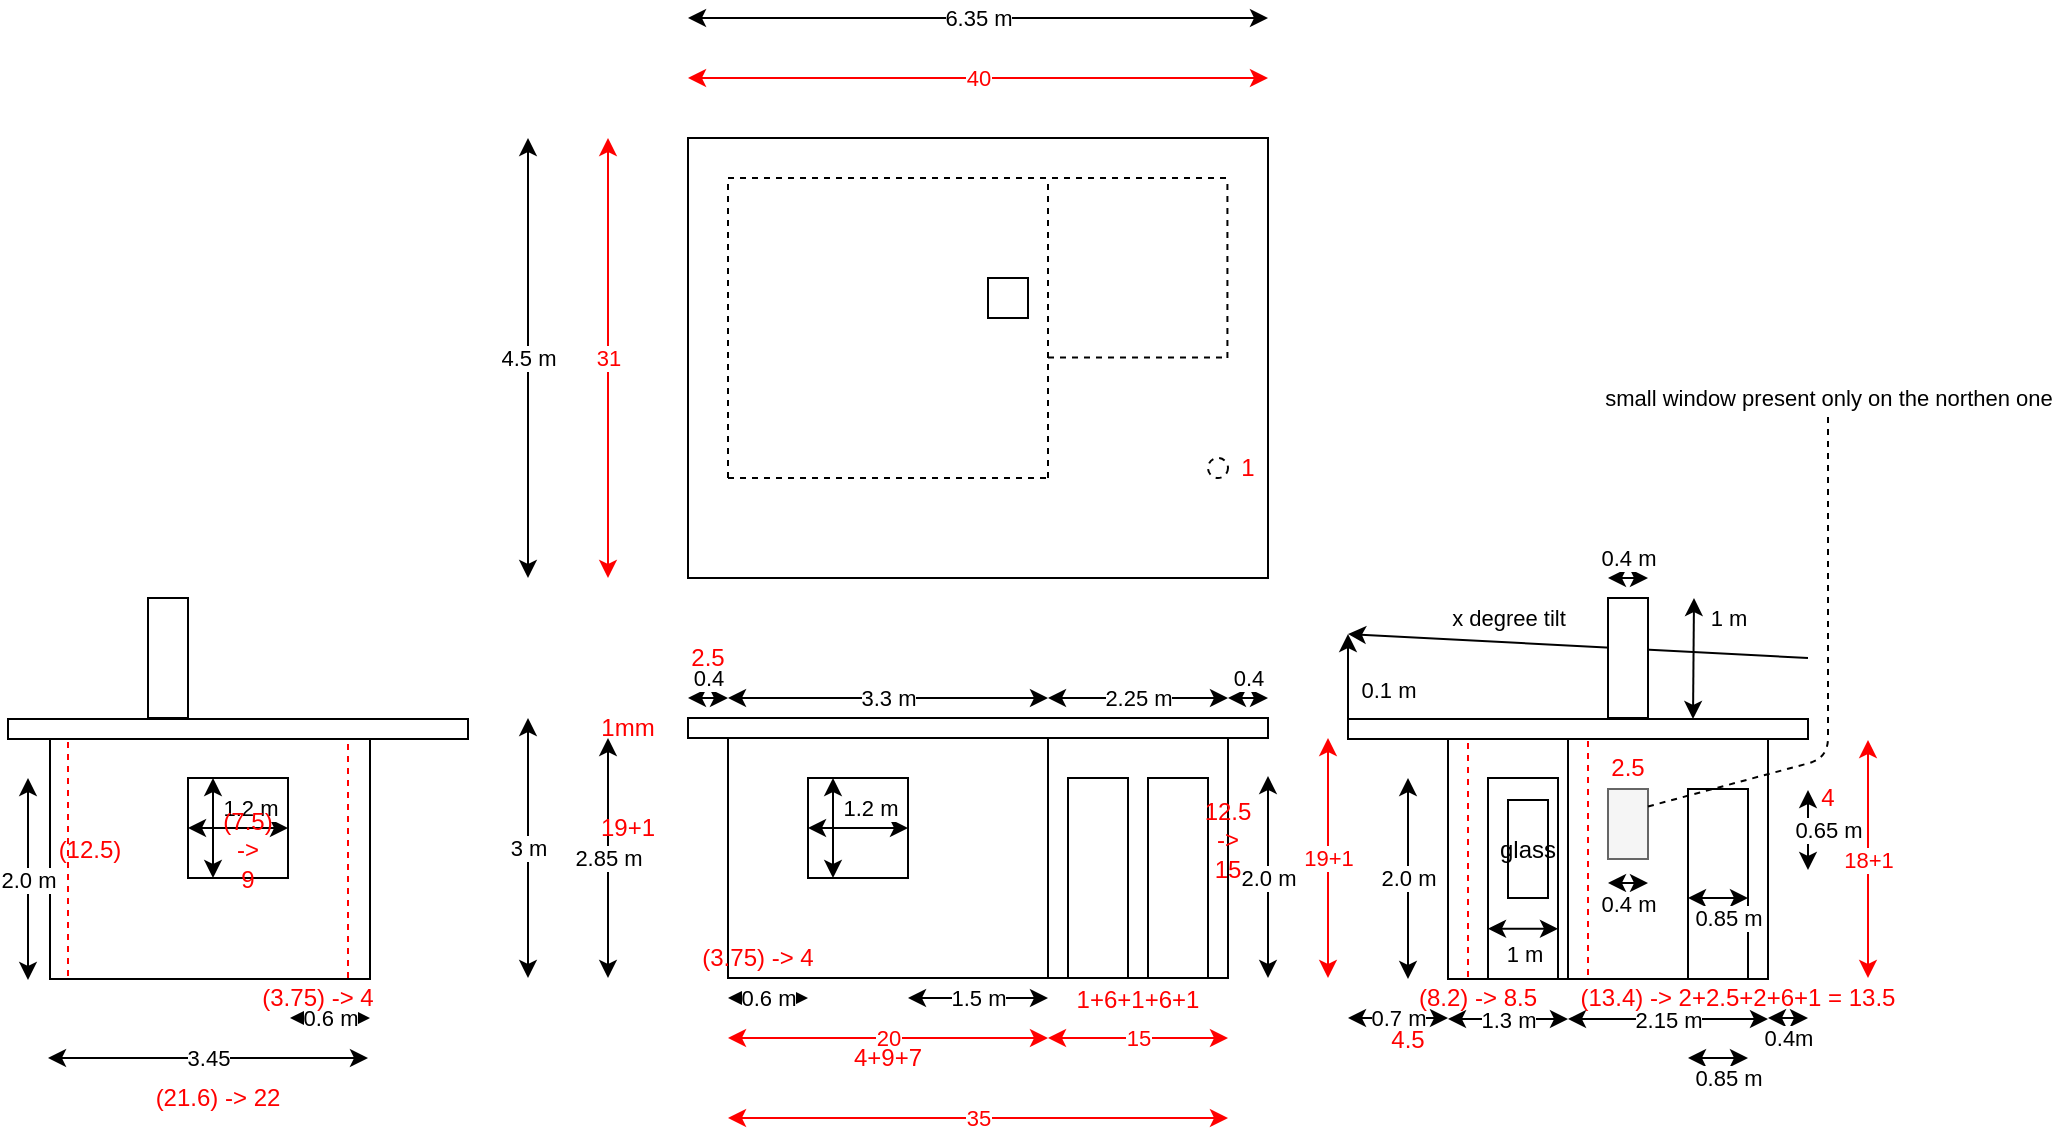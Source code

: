 <mxfile version="12.9.13" type="device"><diagram id="5qcV2clvjlpH2MGg_Y8w" name="Page-1"><mxGraphModel dx="2581" dy="806" grid="1" gridSize="10" guides="1" tooltips="1" connect="1" arrows="1" fold="1" page="1" pageScale="1" pageWidth="1169" pageHeight="827" math="0" shadow="0"><root><mxCell id="0"/><mxCell id="1" parent="0"/><mxCell id="rOEfiXve3o9VpyAeAdKl-55" value="" style="rounded=0;whiteSpace=wrap;html=1;" parent="1" vertex="1"><mxGeometry x="-79" y="520.5" width="160" height="120" as="geometry"/></mxCell><mxCell id="rOEfiXve3o9VpyAeAdKl-1" value="" style="rounded=0;whiteSpace=wrap;html=1;fillColor=#ffffff;" parent="1" vertex="1"><mxGeometry x="240" y="220" width="290" height="220" as="geometry"/></mxCell><mxCell id="rOEfiXve3o9VpyAeAdKl-2" value="6.35 m" style="endArrow=classic;startArrow=classic;html=1;" parent="1" edge="1"><mxGeometry width="50" height="50" relative="1" as="geometry"><mxPoint x="240" y="160" as="sourcePoint"/><mxPoint x="530" y="160" as="targetPoint"/></mxGeometry></mxCell><mxCell id="rOEfiXve3o9VpyAeAdKl-3" value="4.5 m" style="endArrow=classic;startArrow=classic;html=1;" parent="1" edge="1"><mxGeometry width="50" height="50" relative="1" as="geometry"><mxPoint x="160" y="440" as="sourcePoint"/><mxPoint x="160" y="220" as="targetPoint"/></mxGeometry></mxCell><mxCell id="rOEfiXve3o9VpyAeAdKl-4" value="" style="rounded=0;whiteSpace=wrap;html=1;" parent="1" vertex="1"><mxGeometry x="260" y="520" width="160" height="120" as="geometry"/></mxCell><mxCell id="rOEfiXve3o9VpyAeAdKl-5" value="3.3 m" style="endArrow=classic;startArrow=classic;html=1;" parent="1" edge="1"><mxGeometry width="50" height="50" relative="1" as="geometry"><mxPoint x="260" y="500" as="sourcePoint"/><mxPoint x="420" y="500" as="targetPoint"/></mxGeometry></mxCell><mxCell id="rOEfiXve3o9VpyAeAdKl-6" value="" style="rounded=0;whiteSpace=wrap;html=1;" parent="1" vertex="1"><mxGeometry x="240" y="510" width="290" height="10" as="geometry"/></mxCell><mxCell id="rOEfiXve3o9VpyAeAdKl-7" value="" style="rounded=0;whiteSpace=wrap;html=1;" parent="1" vertex="1"><mxGeometry x="420" y="520" width="90" height="120" as="geometry"/></mxCell><mxCell id="rOEfiXve3o9VpyAeAdKl-8" value="2.25 m" style="endArrow=classic;startArrow=classic;html=1;" parent="1" edge="1"><mxGeometry width="50" height="50" relative="1" as="geometry"><mxPoint x="420" y="500" as="sourcePoint"/><mxPoint x="510" y="500" as="targetPoint"/></mxGeometry></mxCell><mxCell id="rOEfiXve3o9VpyAeAdKl-12" value="" style="rounded=0;whiteSpace=wrap;html=1;" parent="1" vertex="1"><mxGeometry x="430" y="540" width="30" height="100" as="geometry"/></mxCell><mxCell id="rOEfiXve3o9VpyAeAdKl-13" value="" style="rounded=0;whiteSpace=wrap;html=1;" parent="1" vertex="1"><mxGeometry x="470" y="540" width="30" height="100" as="geometry"/></mxCell><mxCell id="rOEfiXve3o9VpyAeAdKl-14" value="2.0 m" style="endArrow=classic;startArrow=classic;html=1;" parent="1" edge="1"><mxGeometry width="50" height="50" relative="1" as="geometry"><mxPoint x="600" y="640.5" as="sourcePoint"/><mxPoint x="600" y="540" as="targetPoint"/></mxGeometry></mxCell><mxCell id="rOEfiXve3o9VpyAeAdKl-15" value="0.6 m" style="endArrow=classic;startArrow=classic;html=1;" parent="1" edge="1"><mxGeometry width="50" height="50" relative="1" as="geometry"><mxPoint x="260" y="650" as="sourcePoint"/><mxPoint x="300" y="650" as="targetPoint"/></mxGeometry></mxCell><mxCell id="rOEfiXve3o9VpyAeAdKl-16" value="1.5 m" style="endArrow=classic;startArrow=classic;html=1;" parent="1" edge="1"><mxGeometry width="50" height="50" relative="1" as="geometry"><mxPoint x="350" y="650" as="sourcePoint"/><mxPoint x="420" y="650" as="targetPoint"/></mxGeometry></mxCell><mxCell id="rOEfiXve3o9VpyAeAdKl-20" value="0.4" style="endArrow=classic;startArrow=classic;html=1;" parent="1" edge="1"><mxGeometry y="10" width="50" height="50" relative="1" as="geometry"><mxPoint x="240" y="500" as="sourcePoint"/><mxPoint x="260" y="500" as="targetPoint"/><mxPoint as="offset"/></mxGeometry></mxCell><mxCell id="rOEfiXve3o9VpyAeAdKl-21" value="0.4" style="endArrow=classic;startArrow=classic;html=1;" parent="1" edge="1"><mxGeometry y="10" width="50" height="50" relative="1" as="geometry"><mxPoint x="510" y="500" as="sourcePoint"/><mxPoint x="530" y="500" as="targetPoint"/><mxPoint as="offset"/></mxGeometry></mxCell><mxCell id="rOEfiXve3o9VpyAeAdKl-24" value="2.85 m" style="endArrow=classic;startArrow=classic;html=1;" parent="1" edge="1"><mxGeometry width="50" height="50" relative="1" as="geometry"><mxPoint x="200" y="640" as="sourcePoint"/><mxPoint x="200" y="520" as="targetPoint"/></mxGeometry></mxCell><mxCell id="rOEfiXve3o9VpyAeAdKl-25" value="3 m" style="endArrow=classic;startArrow=classic;html=1;" parent="1" edge="1"><mxGeometry width="50" height="50" relative="1" as="geometry"><mxPoint x="160" y="640" as="sourcePoint"/><mxPoint x="160" y="510" as="targetPoint"/></mxGeometry></mxCell><mxCell id="rOEfiXve3o9VpyAeAdKl-26" value="" style="rounded=0;whiteSpace=wrap;html=1;" parent="1" vertex="1"><mxGeometry x="620" y="520.5" width="60" height="120" as="geometry"/></mxCell><mxCell id="rOEfiXve3o9VpyAeAdKl-27" value="" style="rounded=0;whiteSpace=wrap;html=1;" parent="1" vertex="1"><mxGeometry x="680" y="520.5" width="100" height="120" as="geometry"/></mxCell><mxCell id="rOEfiXve3o9VpyAeAdKl-28" value="" style="rounded=0;whiteSpace=wrap;html=1;" parent="1" vertex="1"><mxGeometry x="740" y="545.5" width="30" height="95" as="geometry"/></mxCell><mxCell id="rOEfiXve3o9VpyAeAdKl-29" value="" style="rounded=0;whiteSpace=wrap;html=1;fillColor=#f5f5f5;strokeColor=#666666;fontColor=#333333;" parent="1" vertex="1"><mxGeometry x="700" y="545.5" width="20" height="35" as="geometry"/></mxCell><mxCell id="rOEfiXve3o9VpyAeAdKl-30" value="" style="rounded=0;whiteSpace=wrap;html=1;" parent="1" vertex="1"><mxGeometry x="570" y="510.5" width="230" height="10" as="geometry"/></mxCell><mxCell id="rOEfiXve3o9VpyAeAdKl-31" value="1.3 m" style="endArrow=classic;startArrow=classic;html=1;" parent="1" edge="1"><mxGeometry width="50" height="50" relative="1" as="geometry"><mxPoint x="620" y="660.5" as="sourcePoint"/><mxPoint x="680" y="660.5" as="targetPoint"/></mxGeometry></mxCell><mxCell id="rOEfiXve3o9VpyAeAdKl-32" value="2.15 m" style="endArrow=classic;startArrow=classic;html=1;" parent="1" edge="1"><mxGeometry width="50" height="50" relative="1" as="geometry"><mxPoint x="680" y="660.5" as="sourcePoint"/><mxPoint x="780" y="660.5" as="targetPoint"/></mxGeometry></mxCell><mxCell id="rOEfiXve3o9VpyAeAdKl-33" value="" style="rounded=0;whiteSpace=wrap;html=1;" parent="1" vertex="1"><mxGeometry x="640" y="540" width="35" height="100.5" as="geometry"/></mxCell><mxCell id="rOEfiXve3o9VpyAeAdKl-35" value="x degree tilt" style="endArrow=classic;html=1;" parent="1" edge="1"><mxGeometry x="0.31" y="-12" width="50" height="50" relative="1" as="geometry"><mxPoint x="800" y="480" as="sourcePoint"/><mxPoint x="570" y="468" as="targetPoint"/><mxPoint as="offset"/></mxGeometry></mxCell><mxCell id="rOEfiXve3o9VpyAeAdKl-36" value="0.1 m" style="endArrow=classic;html=1;exitX=0;exitY=0;exitDx=0;exitDy=0;" parent="1" source="rOEfiXve3o9VpyAeAdKl-30" edge="1"><mxGeometry x="-0.275" y="-20" width="50" height="50" relative="1" as="geometry"><mxPoint x="810" y="558" as="sourcePoint"/><mxPoint x="570" y="468" as="targetPoint"/><mxPoint y="1" as="offset"/></mxGeometry></mxCell><mxCell id="rOEfiXve3o9VpyAeAdKl-37" value="0.4 m" style="endArrow=classic;startArrow=classic;html=1;" parent="1" edge="1"><mxGeometry y="-10" width="50" height="50" relative="1" as="geometry"><mxPoint x="700" y="592.5" as="sourcePoint"/><mxPoint x="720" y="592.5" as="targetPoint"/><mxPoint as="offset"/></mxGeometry></mxCell><mxCell id="rOEfiXve3o9VpyAeAdKl-38" value="0.65 m" style="endArrow=classic;startArrow=classic;html=1;" parent="1" edge="1"><mxGeometry y="-10" width="50" height="50" relative="1" as="geometry"><mxPoint x="800" y="586" as="sourcePoint"/><mxPoint x="800" y="546" as="targetPoint"/><mxPoint as="offset"/></mxGeometry></mxCell><mxCell id="rOEfiXve3o9VpyAeAdKl-39" value="0.7 m" style="endArrow=classic;startArrow=classic;html=1;" parent="1" edge="1"><mxGeometry width="50" height="50" relative="1" as="geometry"><mxPoint x="570" y="660" as="sourcePoint"/><mxPoint x="620" y="660" as="targetPoint"/></mxGeometry></mxCell><mxCell id="rOEfiXve3o9VpyAeAdKl-40" value="0.4m" style="endArrow=classic;startArrow=classic;html=1;" parent="1" edge="1"><mxGeometry y="-10" width="50" height="50" relative="1" as="geometry"><mxPoint x="780" y="660" as="sourcePoint"/><mxPoint x="800" y="660" as="targetPoint"/><mxPoint as="offset"/></mxGeometry></mxCell><mxCell id="rOEfiXve3o9VpyAeAdKl-41" value="" style="rounded=0;whiteSpace=wrap;html=1;" parent="1" vertex="1"><mxGeometry x="390" y="290" width="20" height="20" as="geometry"/></mxCell><mxCell id="rOEfiXve3o9VpyAeAdKl-47" value="" style="rounded=0;whiteSpace=wrap;html=1;" parent="1" vertex="1"><mxGeometry x="700" y="450" width="20" height="60" as="geometry"/></mxCell><mxCell id="rOEfiXve3o9VpyAeAdKl-48" value="1 m" style="endArrow=classic;startArrow=classic;html=1;exitX=0.75;exitY=0;exitDx=0;exitDy=0;" parent="1" source="rOEfiXve3o9VpyAeAdKl-30" edge="1"><mxGeometry x="0.674" y="-17" width="50" height="50" relative="1" as="geometry"><mxPoint x="750" y="410" as="sourcePoint"/><mxPoint x="743" y="450" as="targetPoint"/><mxPoint as="offset"/></mxGeometry></mxCell><mxCell id="rOEfiXve3o9VpyAeAdKl-49" value="0.4 m" style="endArrow=classic;startArrow=classic;html=1;" parent="1" edge="1"><mxGeometry y="10" width="50" height="50" relative="1" as="geometry"><mxPoint x="700" y="440" as="sourcePoint"/><mxPoint x="720" y="440" as="targetPoint"/><mxPoint as="offset"/></mxGeometry></mxCell><mxCell id="rOEfiXve3o9VpyAeAdKl-50" value="0.85 m" style="endArrow=classic;startArrow=classic;html=1;" parent="1" edge="1"><mxGeometry x="0.333" y="-10" width="50" height="50" relative="1" as="geometry"><mxPoint x="740" y="680" as="sourcePoint"/><mxPoint x="770" y="680" as="targetPoint"/><mxPoint as="offset"/></mxGeometry></mxCell><mxCell id="rOEfiXve3o9VpyAeAdKl-51" value="0.85 m" style="endArrow=classic;startArrow=classic;html=1;" parent="1" edge="1"><mxGeometry x="0.333" y="-10" width="50" height="50" relative="1" as="geometry"><mxPoint x="740.0" y="600" as="sourcePoint"/><mxPoint x="770.0" y="600" as="targetPoint"/><mxPoint as="offset"/></mxGeometry></mxCell><mxCell id="rOEfiXve3o9VpyAeAdKl-52" value="1 m" style="endArrow=classic;startArrow=classic;html=1;entryX=1;entryY=0.75;entryDx=0;entryDy=0;exitX=0;exitY=0.75;exitDx=0;exitDy=0;" parent="1" source="rOEfiXve3o9VpyAeAdKl-33" target="rOEfiXve3o9VpyAeAdKl-33" edge="1"><mxGeometry y="-13" width="50" height="50" relative="1" as="geometry"><mxPoint x="750.0" y="610" as="sourcePoint"/><mxPoint x="780.0" y="610" as="targetPoint"/><mxPoint as="offset"/></mxGeometry></mxCell><mxCell id="rOEfiXve3o9VpyAeAdKl-53" value="2.0 m" style="endArrow=classic;startArrow=classic;html=1;" parent="1" edge="1"><mxGeometry width="50" height="50" relative="1" as="geometry"><mxPoint x="-90" y="641" as="sourcePoint"/><mxPoint x="-90" y="540" as="targetPoint"/></mxGeometry></mxCell><mxCell id="rOEfiXve3o9VpyAeAdKl-58" value="" style="rounded=0;whiteSpace=wrap;html=1;" parent="1" vertex="1"><mxGeometry x="-100" y="510.5" width="230" height="10" as="geometry"/></mxCell><mxCell id="rOEfiXve3o9VpyAeAdKl-68" value="" style="rounded=0;whiteSpace=wrap;html=1;" parent="1" vertex="1"><mxGeometry x="-30" y="450" width="20" height="60" as="geometry"/></mxCell><mxCell id="rOEfiXve3o9VpyAeAdKl-75" value="" style="rounded=0;whiteSpace=wrap;html=1;" parent="1" vertex="1"><mxGeometry x="300" y="540" width="50" height="50" as="geometry"/></mxCell><mxCell id="rOEfiXve3o9VpyAeAdKl-76" value="" style="endArrow=classic;startArrow=classic;html=1;entryX=1;entryY=0.5;entryDx=0;entryDy=0;exitX=0;exitY=0.5;exitDx=0;exitDy=0;" parent="1" source="rOEfiXve3o9VpyAeAdKl-75" target="rOEfiXve3o9VpyAeAdKl-75" edge="1"><mxGeometry width="50" height="50" relative="1" as="geometry"><mxPoint x="300" y="605" as="sourcePoint"/><mxPoint x="350" y="555" as="targetPoint"/></mxGeometry></mxCell><mxCell id="rOEfiXve3o9VpyAeAdKl-77" value="1.2 m" style="endArrow=classic;startArrow=classic;html=1;entryX=0.25;entryY=0;entryDx=0;entryDy=0;exitX=0.25;exitY=1;exitDx=0;exitDy=0;" parent="1" source="rOEfiXve3o9VpyAeAdKl-75" target="rOEfiXve3o9VpyAeAdKl-75" edge="1"><mxGeometry x="0.429" y="-17" width="50" height="50" relative="1" as="geometry"><mxPoint x="310" y="615" as="sourcePoint"/><mxPoint x="360" y="565" as="targetPoint"/><mxPoint x="1" as="offset"/></mxGeometry></mxCell><mxCell id="rOEfiXve3o9VpyAeAdKl-78" value="" style="rounded=0;whiteSpace=wrap;html=1;" parent="1" vertex="1"><mxGeometry x="-10" y="540" width="50" height="50" as="geometry"/></mxCell><mxCell id="rOEfiXve3o9VpyAeAdKl-79" value="" style="endArrow=classic;startArrow=classic;html=1;entryX=1;entryY=0.5;entryDx=0;entryDy=0;exitX=0;exitY=0.5;exitDx=0;exitDy=0;" parent="1" source="rOEfiXve3o9VpyAeAdKl-78" target="rOEfiXve3o9VpyAeAdKl-78" edge="1"><mxGeometry width="50" height="50" relative="1" as="geometry"><mxPoint x="-10" y="605" as="sourcePoint"/><mxPoint x="40" y="555" as="targetPoint"/></mxGeometry></mxCell><mxCell id="rOEfiXve3o9VpyAeAdKl-80" value="1.2 m" style="endArrow=classic;startArrow=classic;html=1;entryX=0.25;entryY=0;entryDx=0;entryDy=0;exitX=0.25;exitY=1;exitDx=0;exitDy=0;" parent="1" source="rOEfiXve3o9VpyAeAdKl-78" target="rOEfiXve3o9VpyAeAdKl-78" edge="1"><mxGeometry x="0.429" y="-17" width="50" height="50" relative="1" as="geometry"><mxPoint y="615" as="sourcePoint"/><mxPoint x="50" y="565" as="targetPoint"/><mxPoint x="1" as="offset"/></mxGeometry></mxCell><mxCell id="rOEfiXve3o9VpyAeAdKl-81" value="0.6 m" style="endArrow=classic;startArrow=classic;html=1;" parent="1" edge="1"><mxGeometry width="50" height="50" relative="1" as="geometry"><mxPoint x="41" y="660" as="sourcePoint"/><mxPoint x="81" y="660" as="targetPoint"/></mxGeometry></mxCell><mxCell id="rOEfiXve3o9VpyAeAdKl-83" value="small window present only on the northen one" style="endArrow=none;dashed=1;html=1;exitX=1;exitY=0.25;exitDx=0;exitDy=0;" parent="1" source="rOEfiXve3o9VpyAeAdKl-29" edge="1"><mxGeometry x="1" width="50" height="50" relative="1" as="geometry"><mxPoint x="710" y="590" as="sourcePoint"/><mxPoint x="810" y="350" as="targetPoint"/><Array as="points"><mxPoint x="810" y="530"/></Array><mxPoint as="offset"/></mxGeometry></mxCell><mxCell id="rOEfiXve3o9VpyAeAdKl-85" style="edgeStyle=orthogonalEdgeStyle;rounded=0;orthogonalLoop=1;jettySize=auto;html=1;exitX=0.5;exitY=1;exitDx=0;exitDy=0;" parent="1" edge="1"><mxGeometry relative="1" as="geometry"><mxPoint x="660" y="600" as="sourcePoint"/><mxPoint x="660" y="600" as="targetPoint"/></mxGeometry></mxCell><mxCell id="rOEfiXve3o9VpyAeAdKl-86" value="glass" style="rounded=0;whiteSpace=wrap;html=1;" parent="1" vertex="1"><mxGeometry x="650" y="551" width="20" height="49" as="geometry"/></mxCell><mxCell id="rOEfiXve3o9VpyAeAdKl-87" value="&lt;font color=&quot;#ff0000&quot;&gt;(7.5)&lt;br&gt;-&amp;gt;&lt;br&gt;9&lt;br&gt;&lt;/font&gt;" style="text;html=1;strokeColor=none;fillColor=none;align=center;verticalAlign=middle;whiteSpace=wrap;rounded=0;" parent="1" vertex="1"><mxGeometry y="565.5" width="40" height="20" as="geometry"/></mxCell><mxCell id="rOEfiXve3o9VpyAeAdKl-88" value="19+1" style="text;html=1;strokeColor=none;fillColor=none;align=center;verticalAlign=middle;whiteSpace=wrap;rounded=0;fontColor=#FF0000;" parent="1" vertex="1"><mxGeometry x="190" y="555" width="40" height="20" as="geometry"/></mxCell><mxCell id="rOEfiXve3o9VpyAeAdKl-89" value="1mm" style="text;html=1;strokeColor=none;fillColor=none;align=center;verticalAlign=middle;whiteSpace=wrap;rounded=0;fontColor=#FF0000;" parent="1" vertex="1"><mxGeometry x="190" y="505" width="40" height="20" as="geometry"/></mxCell><mxCell id="rOEfiXve3o9VpyAeAdKl-90" value="19+1" style="endArrow=classic;startArrow=classic;html=1;fontColor=#FF0000;strokeColor=#FF0000;" parent="1" edge="1"><mxGeometry width="50" height="50" relative="1" as="geometry"><mxPoint x="560" y="640" as="sourcePoint"/><mxPoint x="560" y="520" as="targetPoint"/></mxGeometry></mxCell><mxCell id="rOEfiXve3o9VpyAeAdKl-91" value="18+1" style="endArrow=classic;startArrow=classic;html=1;fontColor=#FF0000;strokeColor=#FF0000;" parent="1" edge="1"><mxGeometry width="50" height="50" relative="1" as="geometry"><mxPoint x="830" y="640" as="sourcePoint"/><mxPoint x="830" y="521" as="targetPoint"/></mxGeometry></mxCell><mxCell id="rOEfiXve3o9VpyAeAdKl-92" value="2.5" style="text;html=1;strokeColor=none;fillColor=none;align=center;verticalAlign=middle;whiteSpace=wrap;rounded=0;fontColor=#FF0000;" parent="1" vertex="1"><mxGeometry x="690" y="525" width="40" height="20" as="geometry"/></mxCell><mxCell id="rOEfiXve3o9VpyAeAdKl-93" value="4" style="text;html=1;strokeColor=none;fillColor=none;align=center;verticalAlign=middle;whiteSpace=wrap;rounded=0;fontColor=#FF0000;" parent="1" vertex="1"><mxGeometry x="790" y="540" width="40" height="20" as="geometry"/></mxCell><mxCell id="rOEfiXve3o9VpyAeAdKl-94" value="(12.5)" style="text;html=1;strokeColor=none;fillColor=none;align=center;verticalAlign=middle;whiteSpace=wrap;rounded=0;fontColor=#FF0000;" parent="1" vertex="1"><mxGeometry x="-79" y="565.5" width="40" height="20" as="geometry"/></mxCell><mxCell id="rOEfiXve3o9VpyAeAdKl-95" value="3.45" style="endArrow=classic;startArrow=classic;html=1;strokeColor=#000000;fontColor=#000000;" parent="1" edge="1"><mxGeometry width="50" height="50" relative="1" as="geometry"><mxPoint x="-80" y="680" as="sourcePoint"/><mxPoint x="80" y="680" as="targetPoint"/></mxGeometry></mxCell><mxCell id="rOEfiXve3o9VpyAeAdKl-96" value="&lt;font color=&quot;#ff0000&quot;&gt;(21.6) -&amp;gt; 22&lt;/font&gt;" style="text;html=1;strokeColor=none;fillColor=none;align=center;verticalAlign=middle;whiteSpace=wrap;rounded=0;fontColor=#000000;" parent="1" vertex="1"><mxGeometry x="-30" y="690" width="70" height="20" as="geometry"/></mxCell><mxCell id="rOEfiXve3o9VpyAeAdKl-97" value="&lt;font color=&quot;#ff0000&quot;&gt;(8.2) -&amp;gt; 8.5&lt;/font&gt;" style="text;html=1;strokeColor=none;fillColor=none;align=center;verticalAlign=middle;whiteSpace=wrap;rounded=0;fontColor=#000000;" parent="1" vertex="1"><mxGeometry x="600" y="640" width="70" height="20" as="geometry"/></mxCell><mxCell id="rOEfiXve3o9VpyAeAdKl-98" value="&lt;font color=&quot;#ff0000&quot;&gt;(13.4) -&amp;gt; 2+2.5+2+6+1 = 13.5&lt;/font&gt;" style="text;html=1;strokeColor=none;fillColor=none;align=center;verticalAlign=middle;whiteSpace=wrap;rounded=0;fontColor=#000000;" parent="1" vertex="1"><mxGeometry x="675" y="640" width="180" height="20" as="geometry"/></mxCell><mxCell id="rOEfiXve3o9VpyAeAdKl-99" value="15" style="endArrow=classic;startArrow=classic;html=1;strokeColor=#FF0000;fontColor=#FF0000;" parent="1" edge="1"><mxGeometry width="50" height="50" relative="1" as="geometry"><mxPoint x="420" y="670" as="sourcePoint"/><mxPoint x="510" y="670" as="targetPoint"/></mxGeometry></mxCell><mxCell id="rOEfiXve3o9VpyAeAdKl-101" value="(3.75) -&amp;gt; 4" style="text;html=1;strokeColor=none;fillColor=none;align=center;verticalAlign=middle;whiteSpace=wrap;rounded=0;fontColor=#FF0000;" parent="1" vertex="1"><mxGeometry x="20" y="640" width="70" height="20" as="geometry"/></mxCell><mxCell id="rOEfiXve3o9VpyAeAdKl-102" value="2.0 m" style="endArrow=classic;startArrow=classic;html=1;" parent="1" edge="1"><mxGeometry width="50" height="50" relative="1" as="geometry"><mxPoint x="530" y="640" as="sourcePoint"/><mxPoint x="530" y="539" as="targetPoint"/></mxGeometry></mxCell><mxCell id="rOEfiXve3o9VpyAeAdKl-103" value="12.5&lt;br&gt;-&amp;gt;&lt;br&gt;15" style="text;html=1;strokeColor=none;fillColor=none;align=center;verticalAlign=middle;whiteSpace=wrap;rounded=0;fontColor=#FF0000;" parent="1" vertex="1"><mxGeometry x="490" y="560.5" width="40" height="20" as="geometry"/></mxCell><mxCell id="rOEfiXve3o9VpyAeAdKl-107" value="" style="endArrow=none;html=1;strokeColor=#000000;fontColor=#FF0000;dashed=1;" parent="1" edge="1"><mxGeometry width="50" height="50" relative="1" as="geometry"><mxPoint x="420" y="390" as="sourcePoint"/><mxPoint x="420" y="240" as="targetPoint"/></mxGeometry></mxCell><mxCell id="rOEfiXve3o9VpyAeAdKl-108" value="" style="endArrow=none;dashed=1;html=1;strokeColor=#000000;fontColor=#FF0000;" parent="1" edge="1"><mxGeometry width="50" height="50" relative="1" as="geometry"><mxPoint x="260" y="240" as="sourcePoint"/><mxPoint x="510" y="240" as="targetPoint"/></mxGeometry></mxCell><mxCell id="rOEfiXve3o9VpyAeAdKl-109" value="" style="endArrow=none;dashed=1;html=1;strokeColor=#000000;fontColor=#FF0000;" parent="1" edge="1"><mxGeometry width="50" height="50" relative="1" as="geometry"><mxPoint x="260" y="390" as="sourcePoint"/><mxPoint x="260" y="240" as="targetPoint"/></mxGeometry></mxCell><mxCell id="rOEfiXve3o9VpyAeAdKl-110" value="" style="endArrow=none;dashed=1;html=1;strokeColor=#000000;fontColor=#FF0000;" parent="1" edge="1"><mxGeometry width="50" height="50" relative="1" as="geometry"><mxPoint x="260" y="390" as="sourcePoint"/><mxPoint x="420" y="390" as="targetPoint"/></mxGeometry></mxCell><mxCell id="rOEfiXve3o9VpyAeAdKl-111" value="" style="endArrow=none;dashed=1;html=1;strokeColor=#000000;fontColor=#FF0000;" parent="1" edge="1"><mxGeometry width="50" height="50" relative="1" as="geometry"><mxPoint x="509.71" y="330" as="sourcePoint"/><mxPoint x="509.71" y="240" as="targetPoint"/></mxGeometry></mxCell><mxCell id="rOEfiXve3o9VpyAeAdKl-112" value="" style="endArrow=none;dashed=1;html=1;strokeColor=#000000;fontColor=#FF0000;" parent="1" edge="1"><mxGeometry width="50" height="50" relative="1" as="geometry"><mxPoint x="420" y="329.71" as="sourcePoint"/><mxPoint x="510" y="329.71" as="targetPoint"/><Array as="points"><mxPoint x="460" y="329.71"/></Array></mxGeometry></mxCell><mxCell id="rOEfiXve3o9VpyAeAdKl-113" value="" style="ellipse;whiteSpace=wrap;html=1;aspect=fixed;fillColor=#ffffff;fontColor=#FF0000;dashed=1;" parent="1" vertex="1"><mxGeometry x="500" y="380" width="10" height="10" as="geometry"/></mxCell><mxCell id="rOEfiXve3o9VpyAeAdKl-115" value="1" style="text;html=1;strokeColor=none;fillColor=none;align=center;verticalAlign=middle;whiteSpace=wrap;rounded=0;dashed=1;fontColor=#FF0000;" parent="1" vertex="1"><mxGeometry x="500" y="375" width="40" height="20" as="geometry"/></mxCell><mxCell id="PseoNkI9v6S7WYc7ngyq-1" value="1+6+1+6+1" style="text;html=1;strokeColor=none;fillColor=none;align=center;verticalAlign=middle;whiteSpace=wrap;rounded=0;dashed=1;fontColor=#FF0000;" vertex="1" parent="1"><mxGeometry x="445" y="640.5" width="40" height="20" as="geometry"/></mxCell><mxCell id="PseoNkI9v6S7WYc7ngyq-5" value="35" style="endArrow=classic;startArrow=classic;html=1;strokeColor=#FF0000;fontColor=#FF0000;" edge="1" parent="1"><mxGeometry width="50" height="50" relative="1" as="geometry"><mxPoint x="260" y="710" as="sourcePoint"/><mxPoint x="510" y="710" as="targetPoint"/></mxGeometry></mxCell><mxCell id="PseoNkI9v6S7WYc7ngyq-6" value="20" style="endArrow=classic;startArrow=classic;html=1;strokeColor=#FF0000;fontColor=#FF0000;" edge="1" parent="1"><mxGeometry width="50" height="50" relative="1" as="geometry"><mxPoint x="260" y="670" as="sourcePoint"/><mxPoint x="420" y="670" as="targetPoint"/></mxGeometry></mxCell><mxCell id="PseoNkI9v6S7WYc7ngyq-7" value="(3.75) -&amp;gt; 4" style="text;html=1;strokeColor=none;fillColor=none;align=center;verticalAlign=middle;whiteSpace=wrap;rounded=0;fontColor=#FF0000;" vertex="1" parent="1"><mxGeometry x="240" y="620" width="70" height="20" as="geometry"/></mxCell><mxCell id="PseoNkI9v6S7WYc7ngyq-8" value="2.5" style="text;html=1;strokeColor=none;fillColor=none;align=center;verticalAlign=middle;whiteSpace=wrap;rounded=0;fontColor=#FF0000;" vertex="1" parent="1"><mxGeometry x="230" y="470" width="40" height="20" as="geometry"/></mxCell><mxCell id="PseoNkI9v6S7WYc7ngyq-10" value="4+9+7" style="text;html=1;strokeColor=none;fillColor=none;align=center;verticalAlign=middle;whiteSpace=wrap;rounded=0;dashed=1;fontColor=#FF0000;" vertex="1" parent="1"><mxGeometry x="290" y="670" width="100" height="20" as="geometry"/></mxCell><mxCell id="PseoNkI9v6S7WYc7ngyq-11" value="" style="endArrow=none;dashed=1;html=1;strokeColor=#FF0000;fontColor=#FF0000;" edge="1" parent="1"><mxGeometry width="50" height="50" relative="1" as="geometry"><mxPoint x="70" y="640" as="sourcePoint"/><mxPoint x="70" y="522" as="targetPoint"/></mxGeometry></mxCell><mxCell id="PseoNkI9v6S7WYc7ngyq-12" value="" style="endArrow=none;dashed=1;html=1;strokeColor=#FF0000;fontColor=#FF0000;" edge="1" parent="1"><mxGeometry width="50" height="50" relative="1" as="geometry"><mxPoint x="-70" y="639" as="sourcePoint"/><mxPoint x="-70" y="521" as="targetPoint"/></mxGeometry></mxCell><mxCell id="PseoNkI9v6S7WYc7ngyq-13" value="" style="endArrow=none;dashed=1;html=1;strokeColor=#FF0000;fontColor=#FF0000;" edge="1" parent="1"><mxGeometry width="50" height="50" relative="1" as="geometry"><mxPoint x="690" y="638.5" as="sourcePoint"/><mxPoint x="690" y="520.5" as="targetPoint"/></mxGeometry></mxCell><mxCell id="PseoNkI9v6S7WYc7ngyq-14" value="" style="endArrow=none;dashed=1;html=1;strokeColor=#FF0000;fontColor=#FF0000;" edge="1" parent="1"><mxGeometry width="50" height="50" relative="1" as="geometry"><mxPoint x="630" y="639.5" as="sourcePoint"/><mxPoint x="630" y="521.5" as="targetPoint"/></mxGeometry></mxCell><mxCell id="PseoNkI9v6S7WYc7ngyq-15" value="40" style="endArrow=classic;startArrow=classic;html=1;strokeColor=#FF0000;fontColor=#FF0000;" edge="1" parent="1"><mxGeometry width="50" height="50" relative="1" as="geometry"><mxPoint x="240" y="190" as="sourcePoint"/><mxPoint x="530" y="190" as="targetPoint"/></mxGeometry></mxCell><mxCell id="PseoNkI9v6S7WYc7ngyq-16" value="4.5" style="text;html=1;strokeColor=none;fillColor=none;align=center;verticalAlign=middle;whiteSpace=wrap;rounded=0;dashed=1;fontColor=#FF0000;" vertex="1" parent="1"><mxGeometry x="580" y="660.5" width="40" height="20" as="geometry"/></mxCell><mxCell id="PseoNkI9v6S7WYc7ngyq-17" value="31" style="endArrow=classic;startArrow=classic;html=1;strokeColor=#FF0000;fontColor=#FF0000;" edge="1" parent="1"><mxGeometry width="50" height="50" relative="1" as="geometry"><mxPoint x="200" y="440" as="sourcePoint"/><mxPoint x="200" y="220" as="targetPoint"/></mxGeometry></mxCell></root></mxGraphModel></diagram></mxfile>